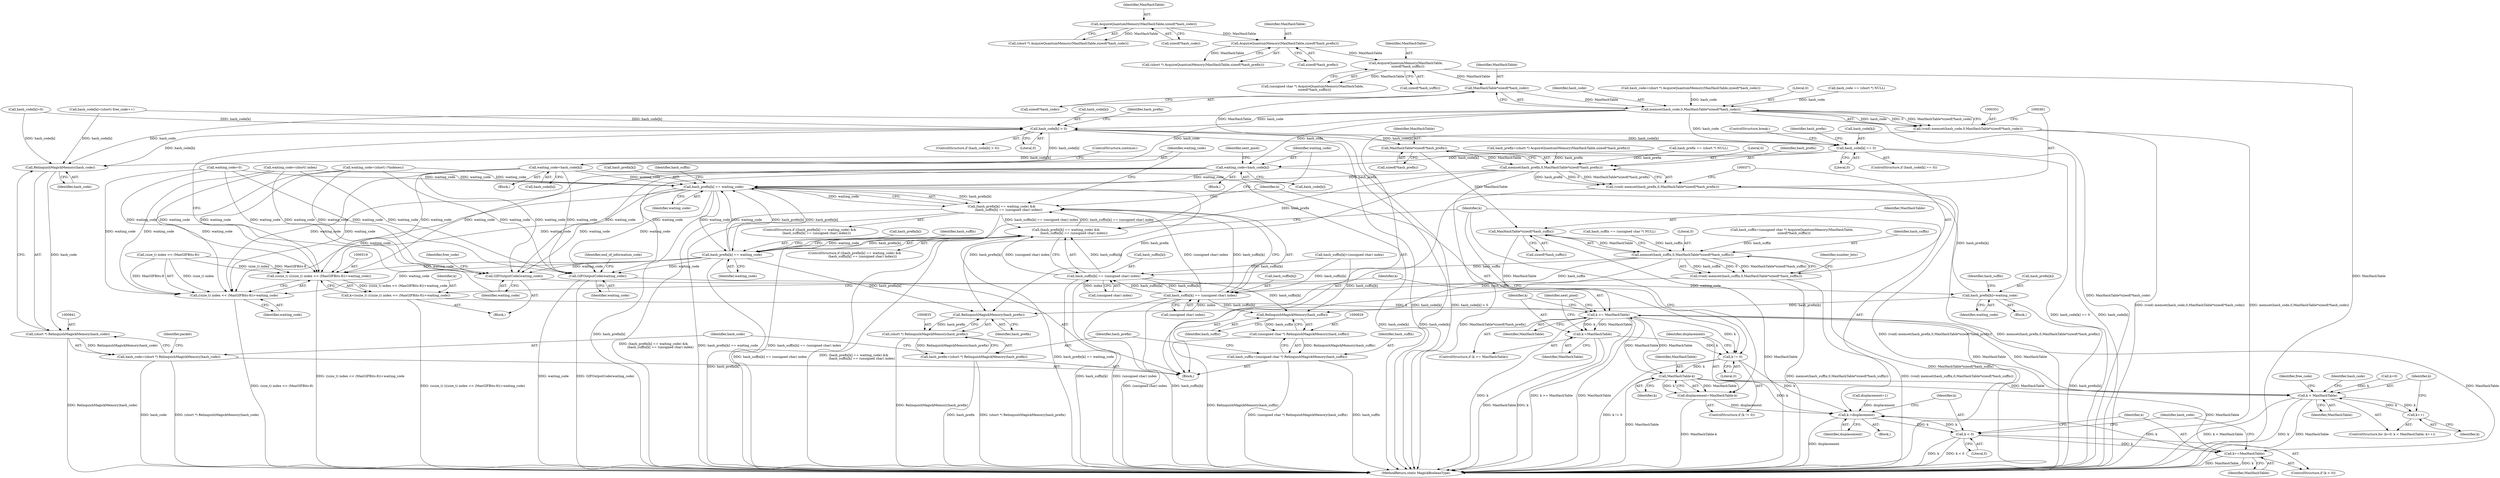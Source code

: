 digraph "0_ImageMagick6_19651f3db63fa1511ed83a348c4c82fa553f8d01@API" {
"1000355" [label="(Call,MaxHashTable*sizeof(*hash_code))"];
"1000260" [label="(Call,AcquireQuantumMemory(MaxHashTable,\n    sizeof(*hash_suffix)))"];
"1000251" [label="(Call,AcquireQuantumMemory(MaxHashTable,sizeof(*hash_prefix)))"];
"1000242" [label="(Call,AcquireQuantumMemory(MaxHashTable,sizeof(*hash_code)))"];
"1000352" [label="(Call,memset(hash_code,0,MaxHashTable*sizeof(*hash_code)))"];
"1000350" [label="(Call,(void) memset(hash_code,0,MaxHashTable*sizeof(*hash_code)))"];
"1000543" [label="(Call,hash_code[k] > 0)"];
"1000564" [label="(Call,waiting_code=hash_code[k])"];
"1000518" [label="(Call,(ssize_t) (((size_t) index << (MaxGIFBits-8))+waiting_code))"];
"1000516" [label="(Call,k=(ssize_t) (((size_t) index << (MaxGIFBits-8))+waiting_code))"];
"1000530" [label="(Call,k >= MaxHashTable)"];
"1000533" [label="(Call,k-=MaxHashTable)"];
"1000571" [label="(Call,k != 0)"];
"1000576" [label="(Call,MaxHashTable-k)"];
"1000574" [label="(Call,displacement=MaxHashTable-k)"];
"1000581" [label="(Call,k-=displacement)"];
"1000585" [label="(Call,k < 0)"];
"1000588" [label="(Call,k+=MaxHashTable)"];
"1000660" [label="(Call,k < MaxHashTable)"];
"1000663" [label="(Call,k++)"];
"1000520" [label="(Call,((size_t) index << (MaxGIFBits-8))+waiting_code)"];
"1000551" [label="(Call,hash_prefix[k] == waiting_code)"];
"1000550" [label="(Call,(hash_prefix[k] == waiting_code) &&\n              (hash_suffix[k] == (unsigned char) index))"];
"1000599" [label="(Call,(hash_prefix[k] == waiting_code) &&\n                (hash_suffix[k] == (unsigned char) index))"];
"1000600" [label="(Call,hash_prefix[k] == waiting_code)"];
"1000627" [label="(Call,GIFOutputCode(waiting_code))"];
"1000642" [label="(Call,hash_prefix[k]=waiting_code)"];
"1000836" [label="(Call,RelinquishMagickMemory(hash_prefix))"];
"1000834" [label="(Call,(short *) RelinquishMagickMemory(hash_prefix))"];
"1000832" [label="(Call,hash_prefix=(short *) RelinquishMagickMemory(hash_prefix))"];
"1000768" [label="(Call,GIFOutputCode(waiting_code))"];
"1000592" [label="(Call,hash_code[k] == 0)"];
"1000613" [label="(Call,waiting_code=hash_code[k])"];
"1000842" [label="(Call,RelinquishMagickMemory(hash_code))"];
"1000840" [label="(Call,(short *) RelinquishMagickMemory(hash_code))"];
"1000838" [label="(Call,hash_code=(short *) RelinquishMagickMemory(hash_code))"];
"1000365" [label="(Call,MaxHashTable*sizeof(*hash_prefix))"];
"1000362" [label="(Call,memset(hash_prefix,0,MaxHashTable*sizeof(*hash_prefix)))"];
"1000360" [label="(Call,(void) memset(hash_prefix,0,MaxHashTable*sizeof(*hash_prefix)))"];
"1000375" [label="(Call,MaxHashTable*sizeof(*hash_suffix))"];
"1000372" [label="(Call,memset(hash_suffix,0,MaxHashTable*sizeof(*hash_suffix)))"];
"1000370" [label="(Call,(void) memset(hash_suffix,0,MaxHashTable*sizeof(*hash_suffix)))"];
"1000556" [label="(Call,hash_suffix[k] == (unsigned char) index)"];
"1000605" [label="(Call,hash_suffix[k] == (unsigned char) index)"];
"1000830" [label="(Call,RelinquishMagickMemory(hash_suffix))"];
"1000828" [label="(Call,(unsigned char *) RelinquishMagickMemory(hash_suffix))"];
"1000826" [label="(Call,hash_suffix=(unsigned char *) RelinquishMagickMemory(hash_suffix))"];
"1000576" [label="(Call,MaxHashTable-k)"];
"1000827" [label="(Identifier,hash_suffix)"];
"1000660" [label="(Call,k < MaxHashTable)"];
"1000279" [label="(Call,hash_prefix == (short *) NULL)"];
"1000544" [label="(Call,hash_code[k])"];
"1000600" [label="(Call,hash_prefix[k] == waiting_code)"];
"1000573" [label="(Literal,0)"];
"1000597" [label="(ControlStructure,break;)"];
"1000252" [label="(Identifier,MaxHashTable)"];
"1000367" [label="(Call,sizeof(*hash_prefix))"];
"1000768" [label="(Call,GIFOutputCode(waiting_code))"];
"1000663" [label="(Call,k++)"];
"1000642" [label="(Call,hash_prefix[k]=waiting_code)"];
"1000552" [label="(Call,hash_prefix[k])"];
"1000357" [label="(Call,sizeof(*hash_code))"];
"1000604" [label="(Identifier,waiting_code)"];
"1000547" [label="(Literal,0)"];
"1000609" [label="(Call,(unsigned char) index)"];
"1000615" [label="(Call,hash_code[k])"];
"1000364" [label="(Literal,0)"];
"1000375" [label="(Call,MaxHashTable*sizeof(*hash_suffix))"];
"1000260" [label="(Call,AcquireQuantumMemory(MaxHashTable,\n    sizeof(*hash_suffix)))"];
"1000553" [label="(Identifier,hash_prefix)"];
"1000473" [label="(Call,waiting_code=(short) (*indexes))"];
"1000362" [label="(Call,memset(hash_prefix,0,MaxHashTable*sizeof(*hash_prefix)))"];
"1000836" [label="(Call,RelinquishMagickMemory(hash_prefix))"];
"1000612" [label="(Block,)"];
"1000355" [label="(Call,MaxHashTable*sizeof(*hash_code))"];
"1000664" [label="(Identifier,k)"];
"1000628" [label="(Identifier,waiting_code)"];
"1000594" [label="(Identifier,hash_code)"];
"1000423" [label="(Call,waiting_code=0)"];
"1000662" [label="(Identifier,MaxHashTable)"];
"1000570" [label="(ControlStructure,if (k != 0))"];
"1000560" [label="(Call,(unsigned char) index)"];
"1000116" [label="(Block,)"];
"1000258" [label="(Call,(unsigned char *) AcquireQuantumMemory(MaxHashTable,\n    sizeof(*hash_suffix)))"];
"1000520" [label="(Call,((size_t) index << (MaxGIFBits-8))+waiting_code)"];
"1000834" [label="(Call,(short *) RelinquishMagickMemory(hash_prefix))"];
"1000596" [label="(Literal,0)"];
"1000649" [label="(Identifier,hash_suffix)"];
"1000564" [label="(Call,waiting_code=hash_code[k])"];
"1000769" [label="(Identifier,waiting_code)"];
"1000671" [label="(Identifier,free_code)"];
"1000366" [label="(Identifier,MaxHashTable)"];
"1000592" [label="(Call,hash_code[k] == 0)"];
"1000517" [label="(Identifier,k)"];
"1000542" [label="(ControlStructure,if (hash_code[k] > 0))"];
"1000832" [label="(Call,hash_prefix=(short *) RelinquishMagickMemory(hash_prefix))"];
"1000253" [label="(Call,sizeof(*hash_prefix))"];
"1000565" [label="(Identifier,waiting_code)"];
"1000381" [label="(Identifier,number_bits)"];
"1000261" [label="(Identifier,MaxHashTable)"];
"1000537" [label="(Identifier,next_pixel)"];
"1000550" [label="(Call,(hash_prefix[k] == waiting_code) &&\n              (hash_suffix[k] == (unsigned char) index))"];
"1000826" [label="(Call,hash_suffix=(unsigned char *) RelinquishMagickMemory(hash_suffix))"];
"1000588" [label="(Call,k+=MaxHashTable)"];
"1000571" [label="(Call,k != 0)"];
"1000577" [label="(Identifier,MaxHashTable)"];
"1000555" [label="(Identifier,waiting_code)"];
"1000376" [label="(Identifier,MaxHashTable)"];
"1000831" [label="(Identifier,hash_suffix)"];
"1000352" [label="(Call,memset(hash_code,0,MaxHashTable*sizeof(*hash_code)))"];
"1000242" [label="(Call,AcquireQuantumMemory(MaxHashTable,sizeof(*hash_code)))"];
"1000284" [label="(Call,hash_suffix == (unsigned char *) NULL)"];
"1000843" [label="(Identifier,hash_code)"];
"1000530" [label="(Call,k >= MaxHashTable)"];
"1000350" [label="(Call,(void) memset(hash_code,0,MaxHashTable*sizeof(*hash_code)))"];
"1000656" [label="(ControlStructure,for (k=0; k < MaxHashTable; k++))"];
"1000543" [label="(Call,hash_code[k] > 0)"];
"1000549" [label="(ControlStructure,if ((hash_prefix[k] == waiting_code) &&\n              (hash_suffix[k] == (unsigned char) index)))"];
"1000634" [label="(Call,hash_code[k]=(short) free_code++)"];
"1000586" [label="(Identifier,k)"];
"1000643" [label="(Call,hash_prefix[k])"];
"1000582" [label="(Identifier,k)"];
"1000532" [label="(Identifier,MaxHashTable)"];
"1000613" [label="(Call,waiting_code=hash_code[k])"];
"1000535" [label="(Identifier,MaxHashTable)"];
"1000585" [label="(Call,k < 0)"];
"1000627" [label="(Call,GIFOutputCode(waiting_code))"];
"1000558" [label="(Identifier,hash_suffix)"];
"1000583" [label="(Identifier,displacement)"];
"1000569" [label="(ControlStructure,continue;)"];
"1000557" [label="(Call,hash_suffix[k])"];
"1000534" [label="(Identifier,k)"];
"1000521" [label="(Call,(size_t) index << (MaxGIFBits-8))"];
"1000647" [label="(Call,hash_suffix[k]=(unsigned char) index)"];
"1000377" [label="(Call,sizeof(*hash_suffix))"];
"1000240" [label="(Call,(short *) AcquireQuantumMemory(MaxHashTable,sizeof(*hash_code)))"];
"1000606" [label="(Call,hash_suffix[k])"];
"1000531" [label="(Identifier,k)"];
"1000771" [label="(Identifier,end_of_information_code)"];
"1000587" [label="(Literal,0)"];
"1000374" [label="(Literal,0)"];
"1000830" [label="(Call,RelinquishMagickMemory(hash_suffix))"];
"1000244" [label="(Call,sizeof(*hash_code))"];
"1000837" [label="(Identifier,hash_prefix)"];
"1000363" [label="(Identifier,hash_prefix)"];
"1000614" [label="(Identifier,waiting_code)"];
"1000619" [label="(Identifier,next_pixel)"];
"1000516" [label="(Call,k=(ssize_t) (((size_t) index << (MaxGIFBits-8))+waiting_code))"];
"1000667" [label="(Identifier,hash_code)"];
"1000518" [label="(Call,(ssize_t) (((size_t) index << (MaxGIFBits-8))+waiting_code))"];
"1000607" [label="(Identifier,hash_suffix)"];
"1000238" [label="(Call,hash_code=(short *) AcquireQuantumMemory(MaxHashTable,sizeof(*hash_code)))"];
"1000539" [label="(Call,displacement=1)"];
"1000661" [label="(Identifier,k)"];
"1000365" [label="(Call,MaxHashTable*sizeof(*hash_prefix))"];
"1000665" [label="(Call,hash_code[k]=0)"];
"1000574" [label="(Call,displacement=MaxHashTable-k)"];
"1000633" [label="(Block,)"];
"1000572" [label="(Identifier,k)"];
"1000833" [label="(Identifier,hash_prefix)"];
"1000563" [label="(Block,)"];
"1000842" [label="(Call,RelinquishMagickMemory(hash_code))"];
"1000602" [label="(Identifier,hash_prefix)"];
"1000590" [label="(Identifier,MaxHashTable)"];
"1000684" [label="(Call,waiting_code=(short) index)"];
"1000591" [label="(ControlStructure,if (hash_code[k] == 0))"];
"1000262" [label="(Call,sizeof(*hash_suffix))"];
"1000605" [label="(Call,hash_suffix[k] == (unsigned char) index)"];
"1000529" [label="(ControlStructure,if (k >= MaxHashTable))"];
"1000580" [label="(Block,)"];
"1000646" [label="(Identifier,waiting_code)"];
"1000575" [label="(Identifier,displacement)"];
"1000599" [label="(Call,(hash_prefix[k] == waiting_code) &&\n                (hash_suffix[k] == (unsigned char) index))"];
"1000598" [label="(ControlStructure,if ((hash_prefix[k] == waiting_code) &&\n                (hash_suffix[k] == (unsigned char) index)))"];
"1000372" [label="(Call,memset(hash_suffix,0,MaxHashTable*sizeof(*hash_suffix)))"];
"1000589" [label="(Identifier,k)"];
"1000584" [label="(ControlStructure,if (k < 0))"];
"1000581" [label="(Call,k-=displacement)"];
"1000840" [label="(Call,(short *) RelinquishMagickMemory(hash_code))"];
"1000247" [label="(Call,hash_prefix=(short *) AcquireQuantumMemory(MaxHashTable,sizeof(*hash_prefix)))"];
"1000354" [label="(Literal,0)"];
"1000578" [label="(Identifier,k)"];
"1000251" [label="(Call,AcquireQuantumMemory(MaxHashTable,sizeof(*hash_prefix)))"];
"1000256" [label="(Call,hash_suffix=(unsigned char *) AcquireQuantumMemory(MaxHashTable,\n    sizeof(*hash_suffix)))"];
"1000852" [label="(MethodReturn,static MagickBooleanType)"];
"1000839" [label="(Identifier,hash_code)"];
"1000601" [label="(Call,hash_prefix[k])"];
"1000566" [label="(Call,hash_code[k])"];
"1000501" [label="(Block,)"];
"1000249" [label="(Call,(short *) AcquireQuantumMemory(MaxHashTable,sizeof(*hash_prefix)))"];
"1000370" [label="(Call,(void) memset(hash_suffix,0,MaxHashTable*sizeof(*hash_suffix)))"];
"1000593" [label="(Call,hash_code[k])"];
"1000845" [label="(Identifier,packet)"];
"1000273" [label="(Call,hash_code == (short *) NULL)"];
"1000356" [label="(Identifier,MaxHashTable)"];
"1000528" [label="(Identifier,waiting_code)"];
"1000373" [label="(Identifier,hash_suffix)"];
"1000551" [label="(Call,hash_prefix[k] == waiting_code)"];
"1000556" [label="(Call,hash_suffix[k] == (unsigned char) index)"];
"1000243" [label="(Identifier,MaxHashTable)"];
"1000631" [label="(Identifier,free_code)"];
"1000828" [label="(Call,(unsigned char *) RelinquishMagickMemory(hash_suffix))"];
"1000360" [label="(Call,(void) memset(hash_prefix,0,MaxHashTable*sizeof(*hash_prefix)))"];
"1000838" [label="(Call,hash_code=(short *) RelinquishMagickMemory(hash_code))"];
"1000353" [label="(Identifier,hash_code)"];
"1000657" [label="(Call,k=0)"];
"1000533" [label="(Call,k-=MaxHashTable)"];
"1000355" -> "1000352"  [label="AST: "];
"1000355" -> "1000357"  [label="CFG: "];
"1000356" -> "1000355"  [label="AST: "];
"1000357" -> "1000355"  [label="AST: "];
"1000352" -> "1000355"  [label="CFG: "];
"1000355" -> "1000352"  [label="DDG: MaxHashTable"];
"1000260" -> "1000355"  [label="DDG: MaxHashTable"];
"1000355" -> "1000365"  [label="DDG: MaxHashTable"];
"1000260" -> "1000258"  [label="AST: "];
"1000260" -> "1000262"  [label="CFG: "];
"1000261" -> "1000260"  [label="AST: "];
"1000262" -> "1000260"  [label="AST: "];
"1000258" -> "1000260"  [label="CFG: "];
"1000260" -> "1000852"  [label="DDG: MaxHashTable"];
"1000260" -> "1000258"  [label="DDG: MaxHashTable"];
"1000251" -> "1000260"  [label="DDG: MaxHashTable"];
"1000251" -> "1000249"  [label="AST: "];
"1000251" -> "1000253"  [label="CFG: "];
"1000252" -> "1000251"  [label="AST: "];
"1000253" -> "1000251"  [label="AST: "];
"1000249" -> "1000251"  [label="CFG: "];
"1000251" -> "1000249"  [label="DDG: MaxHashTable"];
"1000242" -> "1000251"  [label="DDG: MaxHashTable"];
"1000242" -> "1000240"  [label="AST: "];
"1000242" -> "1000244"  [label="CFG: "];
"1000243" -> "1000242"  [label="AST: "];
"1000244" -> "1000242"  [label="AST: "];
"1000240" -> "1000242"  [label="CFG: "];
"1000242" -> "1000240"  [label="DDG: MaxHashTable"];
"1000352" -> "1000350"  [label="AST: "];
"1000353" -> "1000352"  [label="AST: "];
"1000354" -> "1000352"  [label="AST: "];
"1000350" -> "1000352"  [label="CFG: "];
"1000352" -> "1000852"  [label="DDG: MaxHashTable*sizeof(*hash_code)"];
"1000352" -> "1000350"  [label="DDG: hash_code"];
"1000352" -> "1000350"  [label="DDG: 0"];
"1000352" -> "1000350"  [label="DDG: MaxHashTable*sizeof(*hash_code)"];
"1000238" -> "1000352"  [label="DDG: hash_code"];
"1000273" -> "1000352"  [label="DDG: hash_code"];
"1000352" -> "1000543"  [label="DDG: hash_code"];
"1000352" -> "1000564"  [label="DDG: hash_code"];
"1000352" -> "1000592"  [label="DDG: hash_code"];
"1000352" -> "1000613"  [label="DDG: hash_code"];
"1000352" -> "1000842"  [label="DDG: hash_code"];
"1000350" -> "1000116"  [label="AST: "];
"1000351" -> "1000350"  [label="AST: "];
"1000361" -> "1000350"  [label="CFG: "];
"1000350" -> "1000852"  [label="DDG: (void) memset(hash_code,0,MaxHashTable*sizeof(*hash_code))"];
"1000350" -> "1000852"  [label="DDG: memset(hash_code,0,MaxHashTable*sizeof(*hash_code))"];
"1000543" -> "1000542"  [label="AST: "];
"1000543" -> "1000547"  [label="CFG: "];
"1000544" -> "1000543"  [label="AST: "];
"1000547" -> "1000543"  [label="AST: "];
"1000553" -> "1000543"  [label="CFG: "];
"1000628" -> "1000543"  [label="CFG: "];
"1000543" -> "1000852"  [label="DDG: hash_code[k] > 0"];
"1000543" -> "1000852"  [label="DDG: hash_code[k]"];
"1000634" -> "1000543"  [label="DDG: hash_code[k]"];
"1000665" -> "1000543"  [label="DDG: hash_code[k]"];
"1000592" -> "1000543"  [label="DDG: hash_code[k]"];
"1000543" -> "1000564"  [label="DDG: hash_code[k]"];
"1000543" -> "1000592"  [label="DDG: hash_code[k]"];
"1000543" -> "1000842"  [label="DDG: hash_code[k]"];
"1000564" -> "1000563"  [label="AST: "];
"1000564" -> "1000566"  [label="CFG: "];
"1000565" -> "1000564"  [label="AST: "];
"1000566" -> "1000564"  [label="AST: "];
"1000569" -> "1000564"  [label="CFG: "];
"1000564" -> "1000852"  [label="DDG: hash_code[k]"];
"1000564" -> "1000518"  [label="DDG: waiting_code"];
"1000564" -> "1000520"  [label="DDG: waiting_code"];
"1000564" -> "1000551"  [label="DDG: waiting_code"];
"1000564" -> "1000627"  [label="DDG: waiting_code"];
"1000564" -> "1000768"  [label="DDG: waiting_code"];
"1000518" -> "1000516"  [label="AST: "];
"1000518" -> "1000520"  [label="CFG: "];
"1000519" -> "1000518"  [label="AST: "];
"1000520" -> "1000518"  [label="AST: "];
"1000516" -> "1000518"  [label="CFG: "];
"1000518" -> "1000852"  [label="DDG: ((size_t) index << (MaxGIFBits-8))+waiting_code"];
"1000518" -> "1000516"  [label="DDG: ((size_t) index << (MaxGIFBits-8))+waiting_code"];
"1000521" -> "1000518"  [label="DDG: (size_t) index"];
"1000521" -> "1000518"  [label="DDG: MaxGIFBits-8"];
"1000613" -> "1000518"  [label="DDG: waiting_code"];
"1000684" -> "1000518"  [label="DDG: waiting_code"];
"1000551" -> "1000518"  [label="DDG: waiting_code"];
"1000473" -> "1000518"  [label="DDG: waiting_code"];
"1000600" -> "1000518"  [label="DDG: waiting_code"];
"1000423" -> "1000518"  [label="DDG: waiting_code"];
"1000516" -> "1000501"  [label="AST: "];
"1000517" -> "1000516"  [label="AST: "];
"1000531" -> "1000516"  [label="CFG: "];
"1000516" -> "1000852"  [label="DDG: (ssize_t) (((size_t) index << (MaxGIFBits-8))+waiting_code)"];
"1000516" -> "1000530"  [label="DDG: k"];
"1000530" -> "1000529"  [label="AST: "];
"1000530" -> "1000532"  [label="CFG: "];
"1000531" -> "1000530"  [label="AST: "];
"1000532" -> "1000530"  [label="AST: "];
"1000534" -> "1000530"  [label="CFG: "];
"1000537" -> "1000530"  [label="CFG: "];
"1000530" -> "1000852"  [label="DDG: k"];
"1000530" -> "1000852"  [label="DDG: k >= MaxHashTable"];
"1000530" -> "1000852"  [label="DDG: MaxHashTable"];
"1000375" -> "1000530"  [label="DDG: MaxHashTable"];
"1000660" -> "1000530"  [label="DDG: MaxHashTable"];
"1000576" -> "1000530"  [label="DDG: MaxHashTable"];
"1000530" -> "1000533"  [label="DDG: MaxHashTable"];
"1000530" -> "1000533"  [label="DDG: k"];
"1000530" -> "1000571"  [label="DDG: k"];
"1000530" -> "1000576"  [label="DDG: MaxHashTable"];
"1000530" -> "1000588"  [label="DDG: MaxHashTable"];
"1000530" -> "1000660"  [label="DDG: MaxHashTable"];
"1000533" -> "1000529"  [label="AST: "];
"1000533" -> "1000535"  [label="CFG: "];
"1000534" -> "1000533"  [label="AST: "];
"1000535" -> "1000533"  [label="AST: "];
"1000537" -> "1000533"  [label="CFG: "];
"1000533" -> "1000852"  [label="DDG: k"];
"1000533" -> "1000852"  [label="DDG: MaxHashTable"];
"1000533" -> "1000571"  [label="DDG: k"];
"1000571" -> "1000570"  [label="AST: "];
"1000571" -> "1000573"  [label="CFG: "];
"1000572" -> "1000571"  [label="AST: "];
"1000573" -> "1000571"  [label="AST: "];
"1000575" -> "1000571"  [label="CFG: "];
"1000582" -> "1000571"  [label="CFG: "];
"1000571" -> "1000852"  [label="DDG: k != 0"];
"1000571" -> "1000576"  [label="DDG: k"];
"1000571" -> "1000581"  [label="DDG: k"];
"1000576" -> "1000574"  [label="AST: "];
"1000576" -> "1000578"  [label="CFG: "];
"1000577" -> "1000576"  [label="AST: "];
"1000578" -> "1000576"  [label="AST: "];
"1000574" -> "1000576"  [label="CFG: "];
"1000576" -> "1000852"  [label="DDG: MaxHashTable"];
"1000576" -> "1000574"  [label="DDG: MaxHashTable"];
"1000576" -> "1000574"  [label="DDG: k"];
"1000576" -> "1000581"  [label="DDG: k"];
"1000576" -> "1000588"  [label="DDG: MaxHashTable"];
"1000576" -> "1000660"  [label="DDG: MaxHashTable"];
"1000574" -> "1000570"  [label="AST: "];
"1000575" -> "1000574"  [label="AST: "];
"1000582" -> "1000574"  [label="CFG: "];
"1000574" -> "1000852"  [label="DDG: MaxHashTable-k"];
"1000574" -> "1000581"  [label="DDG: displacement"];
"1000581" -> "1000580"  [label="AST: "];
"1000581" -> "1000583"  [label="CFG: "];
"1000582" -> "1000581"  [label="AST: "];
"1000583" -> "1000581"  [label="AST: "];
"1000586" -> "1000581"  [label="CFG: "];
"1000581" -> "1000852"  [label="DDG: displacement"];
"1000539" -> "1000581"  [label="DDG: displacement"];
"1000588" -> "1000581"  [label="DDG: k"];
"1000585" -> "1000581"  [label="DDG: k"];
"1000581" -> "1000585"  [label="DDG: k"];
"1000585" -> "1000584"  [label="AST: "];
"1000585" -> "1000587"  [label="CFG: "];
"1000586" -> "1000585"  [label="AST: "];
"1000587" -> "1000585"  [label="AST: "];
"1000589" -> "1000585"  [label="CFG: "];
"1000594" -> "1000585"  [label="CFG: "];
"1000585" -> "1000852"  [label="DDG: k"];
"1000585" -> "1000852"  [label="DDG: k < 0"];
"1000585" -> "1000588"  [label="DDG: k"];
"1000588" -> "1000584"  [label="AST: "];
"1000588" -> "1000590"  [label="CFG: "];
"1000589" -> "1000588"  [label="AST: "];
"1000590" -> "1000588"  [label="AST: "];
"1000594" -> "1000588"  [label="CFG: "];
"1000588" -> "1000852"  [label="DDG: k"];
"1000588" -> "1000852"  [label="DDG: MaxHashTable"];
"1000660" -> "1000656"  [label="AST: "];
"1000660" -> "1000662"  [label="CFG: "];
"1000661" -> "1000660"  [label="AST: "];
"1000662" -> "1000660"  [label="AST: "];
"1000667" -> "1000660"  [label="CFG: "];
"1000671" -> "1000660"  [label="CFG: "];
"1000660" -> "1000852"  [label="DDG: k < MaxHashTable"];
"1000660" -> "1000852"  [label="DDG: k"];
"1000660" -> "1000852"  [label="DDG: MaxHashTable"];
"1000663" -> "1000660"  [label="DDG: k"];
"1000657" -> "1000660"  [label="DDG: k"];
"1000660" -> "1000663"  [label="DDG: k"];
"1000663" -> "1000656"  [label="AST: "];
"1000663" -> "1000664"  [label="CFG: "];
"1000664" -> "1000663"  [label="AST: "];
"1000661" -> "1000663"  [label="CFG: "];
"1000520" -> "1000528"  [label="CFG: "];
"1000521" -> "1000520"  [label="AST: "];
"1000528" -> "1000520"  [label="AST: "];
"1000520" -> "1000852"  [label="DDG: (size_t) index << (MaxGIFBits-8)"];
"1000521" -> "1000520"  [label="DDG: (size_t) index"];
"1000521" -> "1000520"  [label="DDG: MaxGIFBits-8"];
"1000613" -> "1000520"  [label="DDG: waiting_code"];
"1000684" -> "1000520"  [label="DDG: waiting_code"];
"1000551" -> "1000520"  [label="DDG: waiting_code"];
"1000473" -> "1000520"  [label="DDG: waiting_code"];
"1000600" -> "1000520"  [label="DDG: waiting_code"];
"1000423" -> "1000520"  [label="DDG: waiting_code"];
"1000551" -> "1000550"  [label="AST: "];
"1000551" -> "1000555"  [label="CFG: "];
"1000552" -> "1000551"  [label="AST: "];
"1000555" -> "1000551"  [label="AST: "];
"1000558" -> "1000551"  [label="CFG: "];
"1000550" -> "1000551"  [label="CFG: "];
"1000551" -> "1000852"  [label="DDG: hash_prefix[k]"];
"1000551" -> "1000550"  [label="DDG: hash_prefix[k]"];
"1000551" -> "1000550"  [label="DDG: waiting_code"];
"1000642" -> "1000551"  [label="DDG: hash_prefix[k]"];
"1000600" -> "1000551"  [label="DDG: hash_prefix[k]"];
"1000600" -> "1000551"  [label="DDG: waiting_code"];
"1000362" -> "1000551"  [label="DDG: hash_prefix"];
"1000613" -> "1000551"  [label="DDG: waiting_code"];
"1000684" -> "1000551"  [label="DDG: waiting_code"];
"1000473" -> "1000551"  [label="DDG: waiting_code"];
"1000423" -> "1000551"  [label="DDG: waiting_code"];
"1000551" -> "1000600"  [label="DDG: hash_prefix[k]"];
"1000551" -> "1000600"  [label="DDG: waiting_code"];
"1000551" -> "1000627"  [label="DDG: waiting_code"];
"1000551" -> "1000768"  [label="DDG: waiting_code"];
"1000551" -> "1000836"  [label="DDG: hash_prefix[k]"];
"1000550" -> "1000549"  [label="AST: "];
"1000550" -> "1000556"  [label="CFG: "];
"1000556" -> "1000550"  [label="AST: "];
"1000565" -> "1000550"  [label="CFG: "];
"1000572" -> "1000550"  [label="CFG: "];
"1000550" -> "1000852"  [label="DDG: (hash_prefix[k] == waiting_code) &&\n              (hash_suffix[k] == (unsigned char) index)"];
"1000550" -> "1000852"  [label="DDG: hash_suffix[k] == (unsigned char) index"];
"1000550" -> "1000852"  [label="DDG: hash_prefix[k] == waiting_code"];
"1000599" -> "1000550"  [label="DDG: hash_suffix[k] == (unsigned char) index"];
"1000556" -> "1000550"  [label="DDG: hash_suffix[k]"];
"1000556" -> "1000550"  [label="DDG: (unsigned char) index"];
"1000550" -> "1000599"  [label="DDG: hash_suffix[k] == (unsigned char) index"];
"1000599" -> "1000598"  [label="AST: "];
"1000599" -> "1000600"  [label="CFG: "];
"1000599" -> "1000605"  [label="CFG: "];
"1000600" -> "1000599"  [label="AST: "];
"1000605" -> "1000599"  [label="AST: "];
"1000582" -> "1000599"  [label="CFG: "];
"1000614" -> "1000599"  [label="CFG: "];
"1000599" -> "1000852"  [label="DDG: (hash_prefix[k] == waiting_code) &&\n                (hash_suffix[k] == (unsigned char) index)"];
"1000599" -> "1000852"  [label="DDG: hash_prefix[k] == waiting_code"];
"1000599" -> "1000852"  [label="DDG: hash_suffix[k] == (unsigned char) index"];
"1000600" -> "1000599"  [label="DDG: hash_prefix[k]"];
"1000600" -> "1000599"  [label="DDG: waiting_code"];
"1000605" -> "1000599"  [label="DDG: hash_suffix[k]"];
"1000605" -> "1000599"  [label="DDG: (unsigned char) index"];
"1000600" -> "1000604"  [label="CFG: "];
"1000601" -> "1000600"  [label="AST: "];
"1000604" -> "1000600"  [label="AST: "];
"1000607" -> "1000600"  [label="CFG: "];
"1000600" -> "1000852"  [label="DDG: hash_prefix[k]"];
"1000362" -> "1000600"  [label="DDG: hash_prefix"];
"1000600" -> "1000627"  [label="DDG: waiting_code"];
"1000600" -> "1000768"  [label="DDG: waiting_code"];
"1000600" -> "1000836"  [label="DDG: hash_prefix[k]"];
"1000627" -> "1000501"  [label="AST: "];
"1000627" -> "1000628"  [label="CFG: "];
"1000628" -> "1000627"  [label="AST: "];
"1000631" -> "1000627"  [label="CFG: "];
"1000613" -> "1000627"  [label="DDG: waiting_code"];
"1000684" -> "1000627"  [label="DDG: waiting_code"];
"1000473" -> "1000627"  [label="DDG: waiting_code"];
"1000423" -> "1000627"  [label="DDG: waiting_code"];
"1000627" -> "1000642"  [label="DDG: waiting_code"];
"1000642" -> "1000633"  [label="AST: "];
"1000642" -> "1000646"  [label="CFG: "];
"1000643" -> "1000642"  [label="AST: "];
"1000646" -> "1000642"  [label="AST: "];
"1000649" -> "1000642"  [label="CFG: "];
"1000642" -> "1000852"  [label="DDG: hash_prefix[k]"];
"1000642" -> "1000836"  [label="DDG: hash_prefix[k]"];
"1000836" -> "1000834"  [label="AST: "];
"1000836" -> "1000837"  [label="CFG: "];
"1000837" -> "1000836"  [label="AST: "];
"1000834" -> "1000836"  [label="CFG: "];
"1000836" -> "1000834"  [label="DDG: hash_prefix"];
"1000362" -> "1000836"  [label="DDG: hash_prefix"];
"1000834" -> "1000832"  [label="AST: "];
"1000835" -> "1000834"  [label="AST: "];
"1000832" -> "1000834"  [label="CFG: "];
"1000834" -> "1000852"  [label="DDG: RelinquishMagickMemory(hash_prefix)"];
"1000834" -> "1000832"  [label="DDG: RelinquishMagickMemory(hash_prefix)"];
"1000832" -> "1000116"  [label="AST: "];
"1000833" -> "1000832"  [label="AST: "];
"1000839" -> "1000832"  [label="CFG: "];
"1000832" -> "1000852"  [label="DDG: (short *) RelinquishMagickMemory(hash_prefix)"];
"1000832" -> "1000852"  [label="DDG: hash_prefix"];
"1000768" -> "1000116"  [label="AST: "];
"1000768" -> "1000769"  [label="CFG: "];
"1000769" -> "1000768"  [label="AST: "];
"1000771" -> "1000768"  [label="CFG: "];
"1000768" -> "1000852"  [label="DDG: waiting_code"];
"1000768" -> "1000852"  [label="DDG: GIFOutputCode(waiting_code)"];
"1000613" -> "1000768"  [label="DDG: waiting_code"];
"1000684" -> "1000768"  [label="DDG: waiting_code"];
"1000473" -> "1000768"  [label="DDG: waiting_code"];
"1000423" -> "1000768"  [label="DDG: waiting_code"];
"1000592" -> "1000591"  [label="AST: "];
"1000592" -> "1000596"  [label="CFG: "];
"1000593" -> "1000592"  [label="AST: "];
"1000596" -> "1000592"  [label="AST: "];
"1000597" -> "1000592"  [label="CFG: "];
"1000602" -> "1000592"  [label="CFG: "];
"1000592" -> "1000852"  [label="DDG: hash_code[k] == 0"];
"1000592" -> "1000852"  [label="DDG: hash_code[k]"];
"1000592" -> "1000613"  [label="DDG: hash_code[k]"];
"1000592" -> "1000842"  [label="DDG: hash_code[k]"];
"1000613" -> "1000612"  [label="AST: "];
"1000613" -> "1000615"  [label="CFG: "];
"1000614" -> "1000613"  [label="AST: "];
"1000615" -> "1000613"  [label="AST: "];
"1000619" -> "1000613"  [label="CFG: "];
"1000613" -> "1000852"  [label="DDG: hash_code[k]"];
"1000842" -> "1000840"  [label="AST: "];
"1000842" -> "1000843"  [label="CFG: "];
"1000843" -> "1000842"  [label="AST: "];
"1000840" -> "1000842"  [label="CFG: "];
"1000842" -> "1000840"  [label="DDG: hash_code"];
"1000634" -> "1000842"  [label="DDG: hash_code[k]"];
"1000665" -> "1000842"  [label="DDG: hash_code[k]"];
"1000840" -> "1000838"  [label="AST: "];
"1000841" -> "1000840"  [label="AST: "];
"1000838" -> "1000840"  [label="CFG: "];
"1000840" -> "1000852"  [label="DDG: RelinquishMagickMemory(hash_code)"];
"1000840" -> "1000838"  [label="DDG: RelinquishMagickMemory(hash_code)"];
"1000838" -> "1000116"  [label="AST: "];
"1000839" -> "1000838"  [label="AST: "];
"1000845" -> "1000838"  [label="CFG: "];
"1000838" -> "1000852"  [label="DDG: hash_code"];
"1000838" -> "1000852"  [label="DDG: (short *) RelinquishMagickMemory(hash_code)"];
"1000365" -> "1000362"  [label="AST: "];
"1000365" -> "1000367"  [label="CFG: "];
"1000366" -> "1000365"  [label="AST: "];
"1000367" -> "1000365"  [label="AST: "];
"1000362" -> "1000365"  [label="CFG: "];
"1000365" -> "1000362"  [label="DDG: MaxHashTable"];
"1000365" -> "1000375"  [label="DDG: MaxHashTable"];
"1000362" -> "1000360"  [label="AST: "];
"1000363" -> "1000362"  [label="AST: "];
"1000364" -> "1000362"  [label="AST: "];
"1000360" -> "1000362"  [label="CFG: "];
"1000362" -> "1000852"  [label="DDG: MaxHashTable*sizeof(*hash_prefix)"];
"1000362" -> "1000360"  [label="DDG: hash_prefix"];
"1000362" -> "1000360"  [label="DDG: 0"];
"1000362" -> "1000360"  [label="DDG: MaxHashTable*sizeof(*hash_prefix)"];
"1000247" -> "1000362"  [label="DDG: hash_prefix"];
"1000279" -> "1000362"  [label="DDG: hash_prefix"];
"1000360" -> "1000116"  [label="AST: "];
"1000361" -> "1000360"  [label="AST: "];
"1000371" -> "1000360"  [label="CFG: "];
"1000360" -> "1000852"  [label="DDG: (void) memset(hash_prefix,0,MaxHashTable*sizeof(*hash_prefix))"];
"1000360" -> "1000852"  [label="DDG: memset(hash_prefix,0,MaxHashTable*sizeof(*hash_prefix))"];
"1000375" -> "1000372"  [label="AST: "];
"1000375" -> "1000377"  [label="CFG: "];
"1000376" -> "1000375"  [label="AST: "];
"1000377" -> "1000375"  [label="AST: "];
"1000372" -> "1000375"  [label="CFG: "];
"1000375" -> "1000852"  [label="DDG: MaxHashTable"];
"1000375" -> "1000372"  [label="DDG: MaxHashTable"];
"1000372" -> "1000370"  [label="AST: "];
"1000373" -> "1000372"  [label="AST: "];
"1000374" -> "1000372"  [label="AST: "];
"1000370" -> "1000372"  [label="CFG: "];
"1000372" -> "1000852"  [label="DDG: MaxHashTable*sizeof(*hash_suffix)"];
"1000372" -> "1000370"  [label="DDG: hash_suffix"];
"1000372" -> "1000370"  [label="DDG: 0"];
"1000372" -> "1000370"  [label="DDG: MaxHashTable*sizeof(*hash_suffix)"];
"1000284" -> "1000372"  [label="DDG: hash_suffix"];
"1000256" -> "1000372"  [label="DDG: hash_suffix"];
"1000372" -> "1000556"  [label="DDG: hash_suffix"];
"1000372" -> "1000605"  [label="DDG: hash_suffix"];
"1000372" -> "1000830"  [label="DDG: hash_suffix"];
"1000370" -> "1000116"  [label="AST: "];
"1000371" -> "1000370"  [label="AST: "];
"1000381" -> "1000370"  [label="CFG: "];
"1000370" -> "1000852"  [label="DDG: (void) memset(hash_suffix,0,MaxHashTable*sizeof(*hash_suffix))"];
"1000370" -> "1000852"  [label="DDG: memset(hash_suffix,0,MaxHashTable*sizeof(*hash_suffix))"];
"1000556" -> "1000560"  [label="CFG: "];
"1000557" -> "1000556"  [label="AST: "];
"1000560" -> "1000556"  [label="AST: "];
"1000556" -> "1000852"  [label="DDG: (unsigned char) index"];
"1000556" -> "1000852"  [label="DDG: hash_suffix[k]"];
"1000647" -> "1000556"  [label="DDG: hash_suffix[k]"];
"1000605" -> "1000556"  [label="DDG: hash_suffix[k]"];
"1000560" -> "1000556"  [label="DDG: index"];
"1000556" -> "1000605"  [label="DDG: hash_suffix[k]"];
"1000556" -> "1000830"  [label="DDG: hash_suffix[k]"];
"1000605" -> "1000609"  [label="CFG: "];
"1000606" -> "1000605"  [label="AST: "];
"1000609" -> "1000605"  [label="AST: "];
"1000605" -> "1000852"  [label="DDG: hash_suffix[k]"];
"1000605" -> "1000852"  [label="DDG: (unsigned char) index"];
"1000647" -> "1000605"  [label="DDG: hash_suffix[k]"];
"1000609" -> "1000605"  [label="DDG: index"];
"1000605" -> "1000830"  [label="DDG: hash_suffix[k]"];
"1000830" -> "1000828"  [label="AST: "];
"1000830" -> "1000831"  [label="CFG: "];
"1000831" -> "1000830"  [label="AST: "];
"1000828" -> "1000830"  [label="CFG: "];
"1000830" -> "1000828"  [label="DDG: hash_suffix"];
"1000647" -> "1000830"  [label="DDG: hash_suffix[k]"];
"1000828" -> "1000826"  [label="AST: "];
"1000829" -> "1000828"  [label="AST: "];
"1000826" -> "1000828"  [label="CFG: "];
"1000828" -> "1000852"  [label="DDG: RelinquishMagickMemory(hash_suffix)"];
"1000828" -> "1000826"  [label="DDG: RelinquishMagickMemory(hash_suffix)"];
"1000826" -> "1000116"  [label="AST: "];
"1000827" -> "1000826"  [label="AST: "];
"1000833" -> "1000826"  [label="CFG: "];
"1000826" -> "1000852"  [label="DDG: hash_suffix"];
"1000826" -> "1000852"  [label="DDG: (unsigned char *) RelinquishMagickMemory(hash_suffix)"];
}
